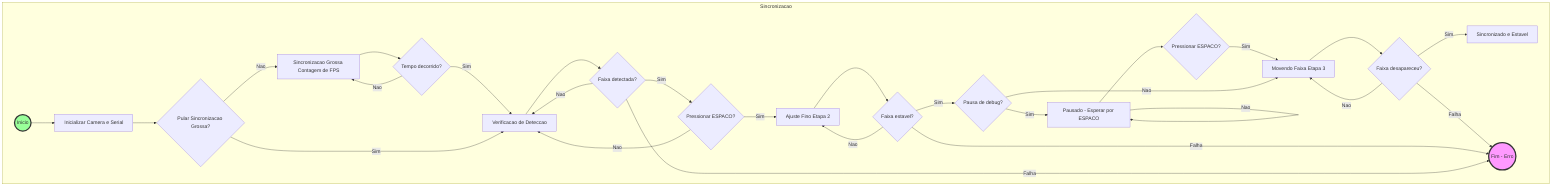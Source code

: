 graph TD
    subgraph Sincronizacao
    A((Inicio)) --> B[Inicializar Camera e Serial]
    B --> C{Pular Sincronizacao Grossa?}
    C -->|Nao| D[Sincronizacao Grossa Contagem de FPS]
    D --> E{Tempo decorrido?}
    E -->|Nao| D
    E -->|Sim| F[Verificacao de Deteccao]
    C -->|Sim| F
    
    F --> G{Faixa detectada?}
    G -->|Nao| F
    G -->|Sim| H{Pressionar ESPACO?}
    H -->|Nao| F
    H -->|Sim| I[Ajuste Fino Etapa 2]

    I --> J{Faixa estavel?}
    J -->|Nao| I
    J -->|Sim| K{Pausa de debug?}
    K -->|Sim| L[Pausado - Esperar por ESPACO]
    L --> M{Pressionar ESPACO?}
    M -->|Sim| N[Movendo Faixa Etapa 3]
    K -->|Nao| N
    
    N --> O{Faixa desapareceu?}
    O -->|Nao| N
    O -->|Sim| P[Sincronizado e Estavel]

    O -->|Falha| Q((Fim - Erro))
    J -->|Falha| Q
    G -->|Falha| Q

    style Q fill:#f9f,stroke:#333,stroke-width:4px
    style A fill:#9f9,stroke:#333,stroke-width:4px

    end
    
    L -->|Nao| L